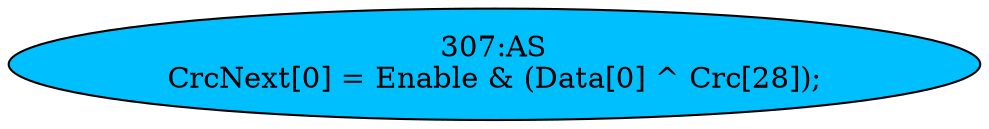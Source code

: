 strict digraph "" {
	node [label="\N"];
	"307:AS"	 [ast="<pyverilog.vparser.ast.Assign object at 0x7fb430335350>",
		def_var="['CrcNext']",
		fillcolor=deepskyblue,
		label="307:AS
CrcNext[0] = Enable & (Data[0] ^ Crc[28]);",
		statements="[]",
		style=filled,
		typ=Assign,
		use_var="['Enable', 'Data', 'Crc']"];
}
